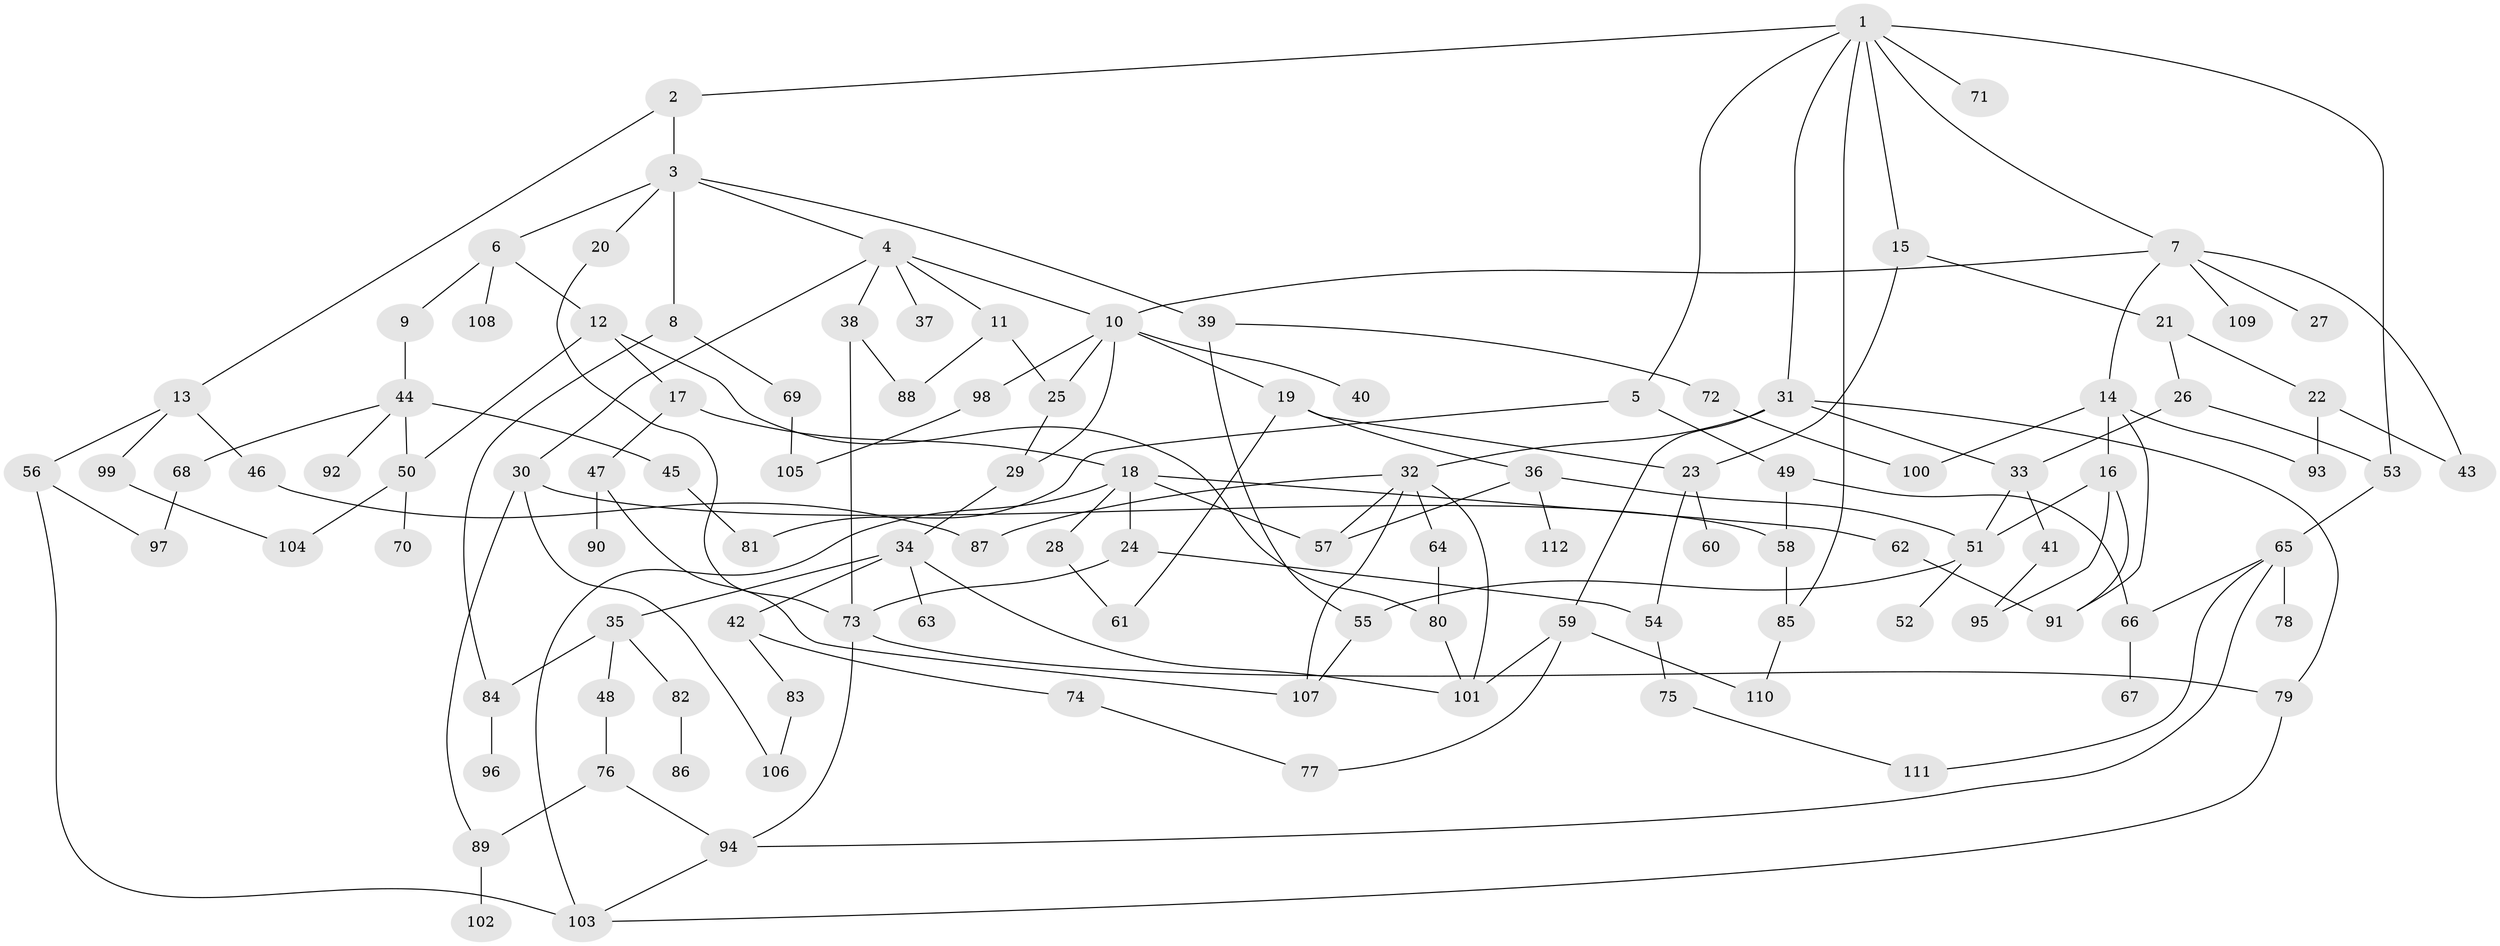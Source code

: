 // Generated by graph-tools (version 1.1) at 2025/49/03/09/25 03:49:26]
// undirected, 112 vertices, 160 edges
graph export_dot {
graph [start="1"]
  node [color=gray90,style=filled];
  1;
  2;
  3;
  4;
  5;
  6;
  7;
  8;
  9;
  10;
  11;
  12;
  13;
  14;
  15;
  16;
  17;
  18;
  19;
  20;
  21;
  22;
  23;
  24;
  25;
  26;
  27;
  28;
  29;
  30;
  31;
  32;
  33;
  34;
  35;
  36;
  37;
  38;
  39;
  40;
  41;
  42;
  43;
  44;
  45;
  46;
  47;
  48;
  49;
  50;
  51;
  52;
  53;
  54;
  55;
  56;
  57;
  58;
  59;
  60;
  61;
  62;
  63;
  64;
  65;
  66;
  67;
  68;
  69;
  70;
  71;
  72;
  73;
  74;
  75;
  76;
  77;
  78;
  79;
  80;
  81;
  82;
  83;
  84;
  85;
  86;
  87;
  88;
  89;
  90;
  91;
  92;
  93;
  94;
  95;
  96;
  97;
  98;
  99;
  100;
  101;
  102;
  103;
  104;
  105;
  106;
  107;
  108;
  109;
  110;
  111;
  112;
  1 -- 2;
  1 -- 5;
  1 -- 7;
  1 -- 15;
  1 -- 31;
  1 -- 53;
  1 -- 71;
  1 -- 85;
  2 -- 3;
  2 -- 13;
  3 -- 4;
  3 -- 6;
  3 -- 8;
  3 -- 20;
  3 -- 39;
  4 -- 10;
  4 -- 11;
  4 -- 30;
  4 -- 37;
  4 -- 38;
  5 -- 49;
  5 -- 81;
  6 -- 9;
  6 -- 12;
  6 -- 108;
  7 -- 14;
  7 -- 27;
  7 -- 43;
  7 -- 109;
  7 -- 10;
  8 -- 69;
  8 -- 84;
  9 -- 44;
  10 -- 19;
  10 -- 25;
  10 -- 29;
  10 -- 40;
  10 -- 98;
  11 -- 88;
  11 -- 25;
  12 -- 17;
  12 -- 50;
  12 -- 80;
  13 -- 46;
  13 -- 56;
  13 -- 99;
  14 -- 16;
  14 -- 91;
  14 -- 93;
  14 -- 100;
  15 -- 21;
  15 -- 23;
  16 -- 51;
  16 -- 95;
  16 -- 91;
  17 -- 18;
  17 -- 47;
  18 -- 24;
  18 -- 28;
  18 -- 57;
  18 -- 62;
  18 -- 103;
  19 -- 36;
  19 -- 61;
  19 -- 23;
  20 -- 73;
  21 -- 22;
  21 -- 26;
  22 -- 43;
  22 -- 93;
  23 -- 54;
  23 -- 60;
  24 -- 54;
  24 -- 73;
  25 -- 29;
  26 -- 33;
  26 -- 53;
  28 -- 61;
  29 -- 34;
  30 -- 58;
  30 -- 106;
  30 -- 89;
  31 -- 32;
  31 -- 33;
  31 -- 59;
  31 -- 79;
  32 -- 64;
  32 -- 57;
  32 -- 101;
  32 -- 87;
  32 -- 107;
  33 -- 41;
  33 -- 51;
  34 -- 35;
  34 -- 42;
  34 -- 63;
  34 -- 101;
  35 -- 48;
  35 -- 82;
  35 -- 84;
  36 -- 112;
  36 -- 51;
  36 -- 57;
  38 -- 88;
  38 -- 73;
  39 -- 72;
  39 -- 55;
  41 -- 95;
  42 -- 74;
  42 -- 83;
  44 -- 45;
  44 -- 50;
  44 -- 68;
  44 -- 92;
  45 -- 81;
  46 -- 87;
  47 -- 90;
  47 -- 107;
  48 -- 76;
  49 -- 58;
  49 -- 66;
  50 -- 70;
  50 -- 104;
  51 -- 52;
  51 -- 55;
  53 -- 65;
  54 -- 75;
  55 -- 107;
  56 -- 97;
  56 -- 103;
  58 -- 85;
  59 -- 77;
  59 -- 110;
  59 -- 101;
  62 -- 91;
  64 -- 80;
  65 -- 66;
  65 -- 78;
  65 -- 111;
  65 -- 94;
  66 -- 67;
  68 -- 97;
  69 -- 105;
  72 -- 100;
  73 -- 79;
  73 -- 94;
  74 -- 77;
  75 -- 111;
  76 -- 89;
  76 -- 94;
  79 -- 103;
  80 -- 101;
  82 -- 86;
  83 -- 106;
  84 -- 96;
  85 -- 110;
  89 -- 102;
  94 -- 103;
  98 -- 105;
  99 -- 104;
}
